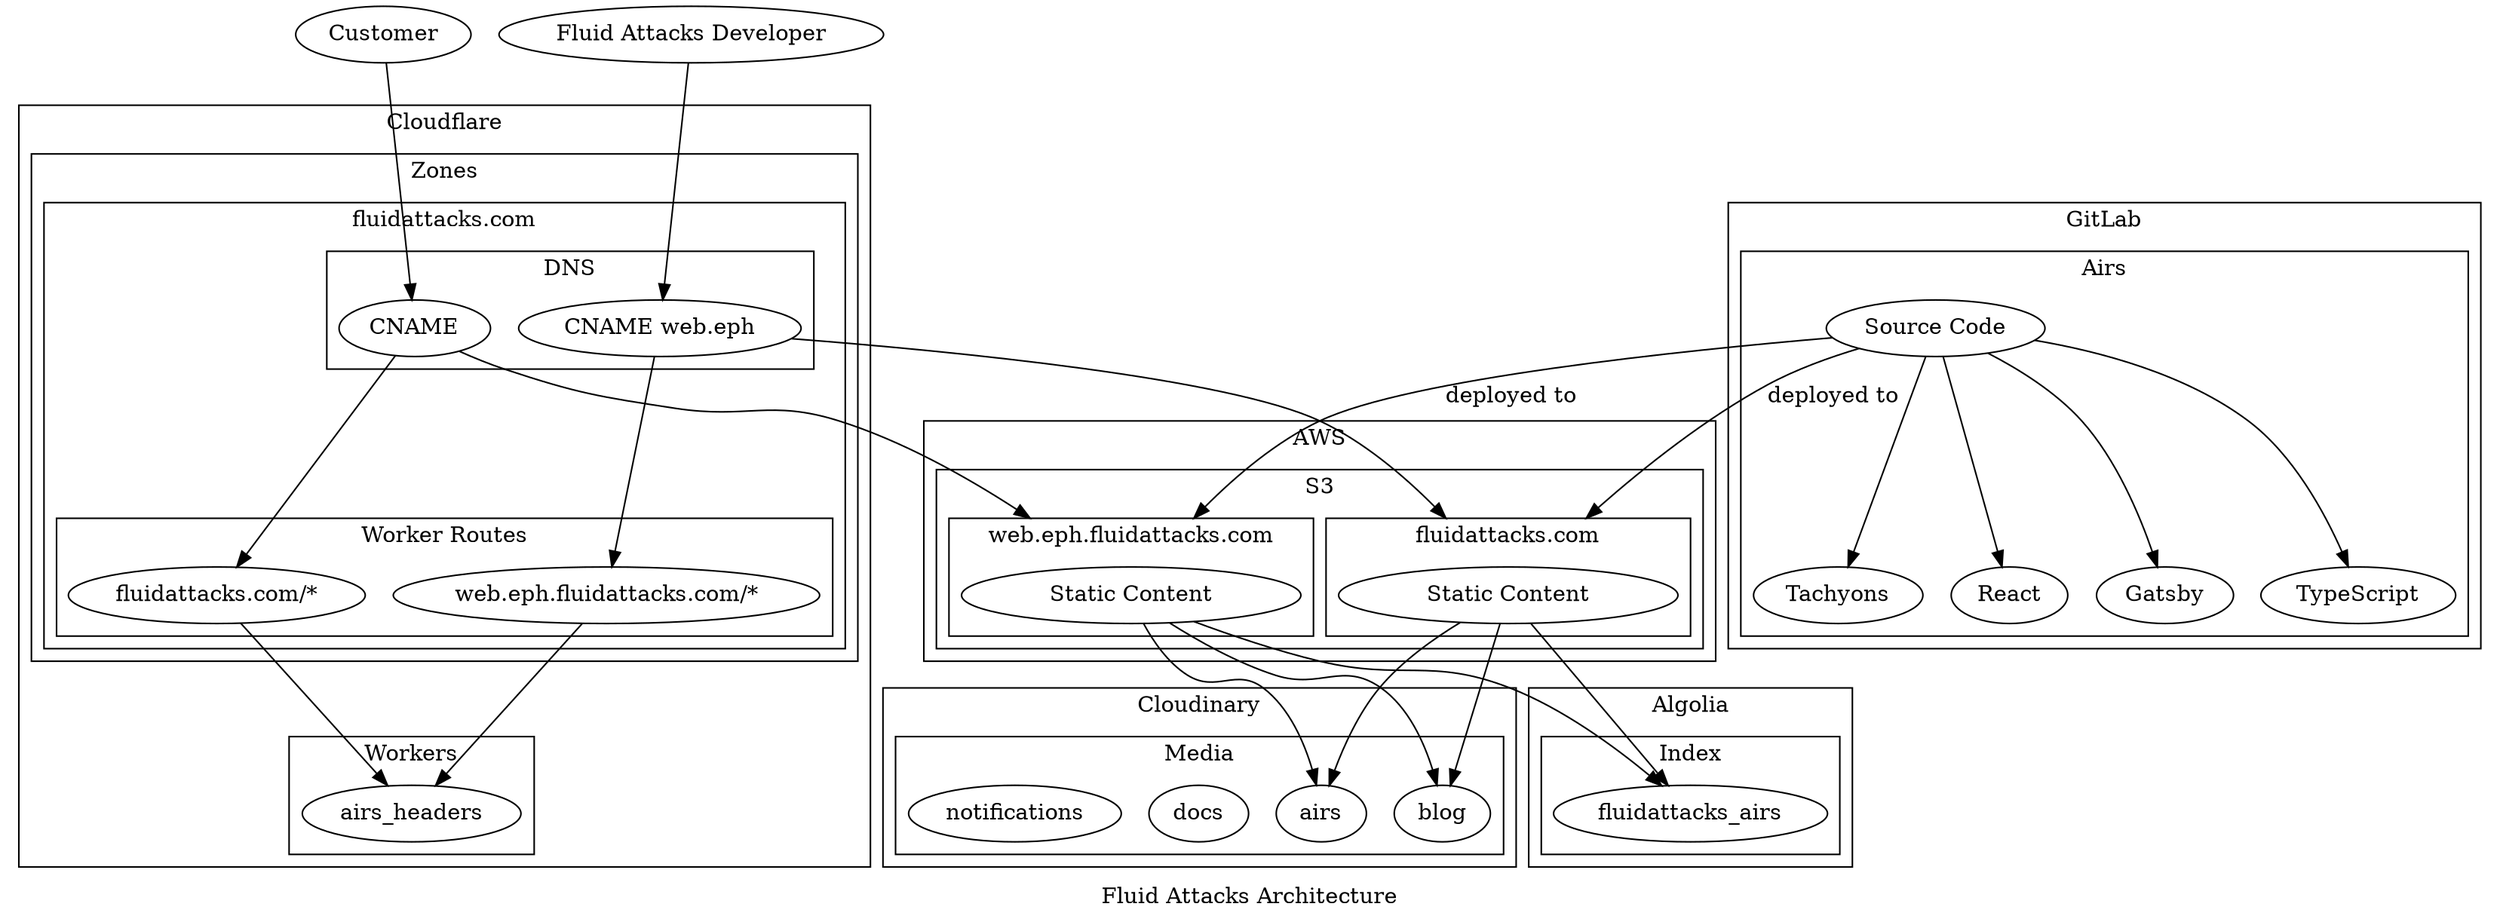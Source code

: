// SPDX-FileCopyrightText: 2022 Fluid Attacks <development@fluidattacks.com>
//
// SPDX-License-Identifier: MPL-2.0

digraph architecture {
  label="Fluid Attacks Architecture"
  // If things overlap you can play with the following options:
  // layout="fdp"
  compound="true"
  scale="scalexy"
  // splines="curved"
  // splines="ortho"
  // edge[len=6 minlen=4]

  customer[label="Customer"]
  fluid_attacks_developer[label="Fluid Attacks Developer"]

  subgraph cluster_gitlab {
    label="GitLab"

    subgraph cluster_gitlab_airs {
      label="Airs"

      gitlab_airs[label="Source Code"]
      gitlab_airs_gatsby[label="Gatsby"]
      gitlab_airs_typescript[label="TypeScript"]
      gitlab_airs_tachyons[label="Tachyons"]
      gitlab_airs_react[label="React"]
    }
  }

  subgraph cluster_aws {
    label="AWS"

    subgraph cluster_aws_s3 {
      label="S3"

      subgraph cluster_aws_s3_airs_dev {
        label="web.eph.fluidattacks.com"

        aws_s3_airs_dev_static[label="Static Content" width="3.0"]
      }

      subgraph cluster_aws_s3_airs_prod {
        label="fluidattacks.com"

        aws_s3_airs_prod_static[label="Static Content" width="3.0"]
      }
    }
  }

  subgraph cluster_cloudinary {
    label="Cloudinary"

    subgraph cluster_cloudinary_media {
      label="Media"

      cloudinary_media_airs[label="airs"]
      cloudinary_media_blog[label="blog"]
      cloudinary_media_docs[label="docs"]
      cloudinary_media_notifications[label="notifications"]
    }
  }

  subgraph cluster_algolia {
    label="Algolia"

    subgraph cluster_algolia_index {
      label="Index"

      algolia_airs[label="fluidattacks_airs"]
    }
  }

  subgraph cluster_cloudflare {
    label="Cloudflare"

    subgraph cluster_cloudflare_workers {
      label="Workers"

      cluster_cloudflare_workers_airs_headers[label="airs_headers"]
    }

    subgraph cluster_cloudflare_zones {
      label="Zones"

      subgraph cluster_cloudflare_zone_fluidattacks_com {
        label="fluidattacks.com"

        subgraph cluster_cloudflare_zone_fluidattacks_com_dns {
          label="DNS"

          cloudflare_zone_fluidattacks_com_dns_cname[label="CNAME"]
          cloudflare_zone_fluidattacks_com_dns_cname_web_eph[label="CNAME web.eph"]
        }

        subgraph cluster_cloudflare_zone_fluidattacks_com_worker_routes {
          label="Worker Routes"

          cloudflare_zone_fluidattacks_com_worker_route_dev[label="web.eph.fluidattacks.com/*"]
          cloudflare_zone_fluidattacks_com_worker_route_prod[label="fluidattacks.com/*"]
        }
      }
    }
  }

  {
    // Global
    customer -> cloudflare_zone_fluidattacks_com_dns_cname[]
    fluid_attacks_developer -> cloudflare_zone_fluidattacks_com_dns_cname_web_eph[]
  }

  {
    // Airs
    aws_s3_airs_dev_static -> algolia_airs[]
    aws_s3_airs_dev_static -> cloudinary_media_blog[]
    aws_s3_airs_dev_static -> cloudinary_media_airs[]
    aws_s3_airs_prod_static -> algolia_airs[]
    aws_s3_airs_prod_static -> cloudinary_media_blog[]
    aws_s3_airs_prod_static -> cloudinary_media_airs[]
    cloudflare_zone_fluidattacks_com_worker_route_dev -> cluster_cloudflare_workers_airs_headers[]
    cloudflare_zone_fluidattacks_com_worker_route_prod -> cluster_cloudflare_workers_airs_headers[]
    cloudflare_zone_fluidattacks_com_dns_cname -> cloudflare_zone_fluidattacks_com_worker_route_prod[]
    cloudflare_zone_fluidattacks_com_dns_cname_web_eph -> cloudflare_zone_fluidattacks_com_worker_route_dev[]
    cloudflare_zone_fluidattacks_com_dns_cname -> aws_s3_airs_dev_static[lhead="cluster_aws_s3_airs_dev"]
    cloudflare_zone_fluidattacks_com_dns_cname_web_eph -> aws_s3_airs_prod_static[lhead="cluster_aws_s3_airs_prod"]
    gitlab_airs -> aws_s3_airs_dev_static[label="deployed to" lhead="cluster_aws_s3_airs_dev"]
    gitlab_airs -> aws_s3_airs_prod_static[label="deployed to" lhead="cluster_aws_s3_airs_prod"]
    gitlab_airs -> gitlab_airs_gatsby[]
    gitlab_airs -> gitlab_airs_typescript[]
    gitlab_airs -> gitlab_airs_tachyons[]
    gitlab_airs -> gitlab_airs_react[]
  }
}
